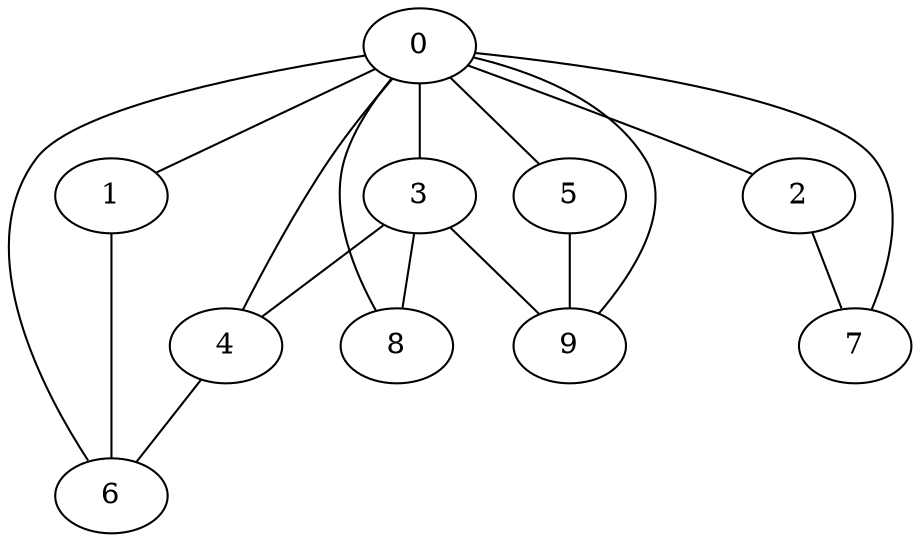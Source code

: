 
graph graphname {
    0 -- 1
0 -- 2
0 -- 3
0 -- 4
0 -- 5
0 -- 6
0 -- 7
0 -- 8
0 -- 9
1 -- 6
2 -- 7
3 -- 8
3 -- 9
3 -- 4
4 -- 6
5 -- 9

}
